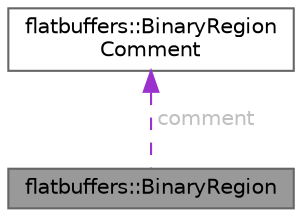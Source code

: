 digraph "flatbuffers::BinaryRegion"
{
 // LATEX_PDF_SIZE
  bgcolor="transparent";
  edge [fontname=Helvetica,fontsize=10,labelfontname=Helvetica,labelfontsize=10];
  node [fontname=Helvetica,fontsize=10,shape=box,height=0.2,width=0.4];
  Node1 [id="Node000001",label="flatbuffers::BinaryRegion",height=0.2,width=0.4,color="gray40", fillcolor="grey60", style="filled", fontcolor="black",tooltip=" "];
  Node2 -> Node1 [id="edge2_Node000001_Node000002",dir="back",color="darkorchid3",style="dashed",tooltip=" ",label=" comment",fontcolor="grey" ];
  Node2 [id="Node000002",label="flatbuffers::BinaryRegion\lComment",height=0.2,width=0.4,color="gray40", fillcolor="white", style="filled",URL="$structflatbuffers_1_1BinaryRegionComment.html",tooltip=" "];
}
